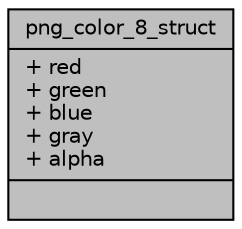 digraph "png_color_8_struct"
{
 // INTERACTIVE_SVG=YES
  edge [fontname="Helvetica",fontsize="10",labelfontname="Helvetica",labelfontsize="10"];
  node [fontname="Helvetica",fontsize="10",shape=record];
  Node1 [label="{png_color_8_struct\n|+ red\l+ green\l+ blue\l+ gray\l+ alpha\l|}",height=0.2,width=0.4,color="black", fillcolor="grey75", style="filled", fontcolor="black"];
}
